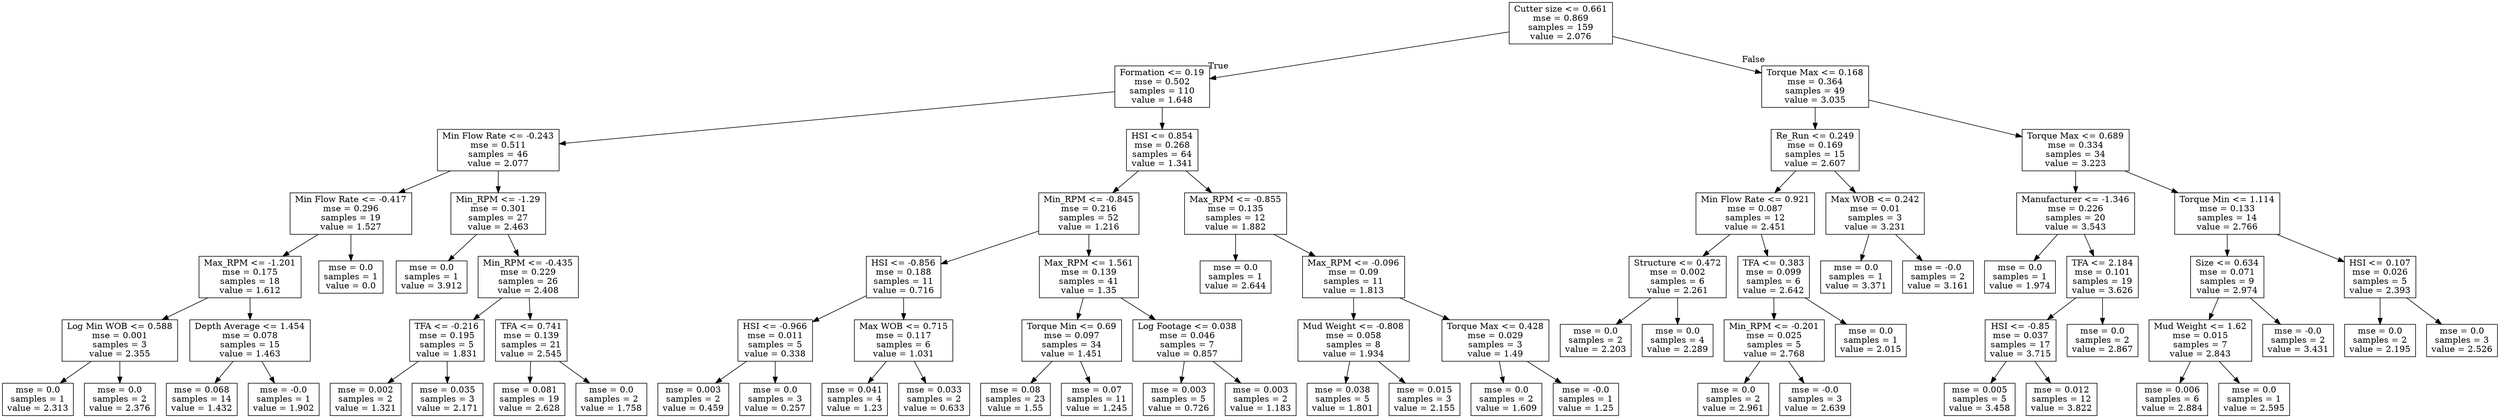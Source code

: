 digraph Tree {
node [shape=box] ;
0 [label="Cutter size <= 0.661\nmse = 0.869\nsamples = 159\nvalue = 2.076"] ;
1 [label="Formation <= 0.19\nmse = 0.502\nsamples = 110\nvalue = 1.648"] ;
0 -> 1 [labeldistance=2.5, labelangle=45, headlabel="True"] ;
2 [label="Min Flow Rate <= -0.243\nmse = 0.511\nsamples = 46\nvalue = 2.077"] ;
1 -> 2 ;
3 [label="Min Flow Rate <= -0.417\nmse = 0.296\nsamples = 19\nvalue = 1.527"] ;
2 -> 3 ;
4 [label="Max_RPM <= -1.201\nmse = 0.175\nsamples = 18\nvalue = 1.612"] ;
3 -> 4 ;
5 [label="Log Min WOB <= 0.588\nmse = 0.001\nsamples = 3\nvalue = 2.355"] ;
4 -> 5 ;
6 [label="mse = 0.0\nsamples = 1\nvalue = 2.313"] ;
5 -> 6 ;
7 [label="mse = 0.0\nsamples = 2\nvalue = 2.376"] ;
5 -> 7 ;
8 [label="Depth Average <= 1.454\nmse = 0.078\nsamples = 15\nvalue = 1.463"] ;
4 -> 8 ;
9 [label="mse = 0.068\nsamples = 14\nvalue = 1.432"] ;
8 -> 9 ;
10 [label="mse = -0.0\nsamples = 1\nvalue = 1.902"] ;
8 -> 10 ;
11 [label="mse = 0.0\nsamples = 1\nvalue = 0.0"] ;
3 -> 11 ;
12 [label="Min_RPM <= -1.29\nmse = 0.301\nsamples = 27\nvalue = 2.463"] ;
2 -> 12 ;
13 [label="mse = 0.0\nsamples = 1\nvalue = 3.912"] ;
12 -> 13 ;
14 [label="Min_RPM <= -0.435\nmse = 0.229\nsamples = 26\nvalue = 2.408"] ;
12 -> 14 ;
15 [label="TFA <= -0.216\nmse = 0.195\nsamples = 5\nvalue = 1.831"] ;
14 -> 15 ;
16 [label="mse = 0.002\nsamples = 2\nvalue = 1.321"] ;
15 -> 16 ;
17 [label="mse = 0.035\nsamples = 3\nvalue = 2.171"] ;
15 -> 17 ;
18 [label="TFA <= 0.741\nmse = 0.139\nsamples = 21\nvalue = 2.545"] ;
14 -> 18 ;
19 [label="mse = 0.081\nsamples = 19\nvalue = 2.628"] ;
18 -> 19 ;
20 [label="mse = 0.0\nsamples = 2\nvalue = 1.758"] ;
18 -> 20 ;
21 [label="HSI <= 0.854\nmse = 0.268\nsamples = 64\nvalue = 1.341"] ;
1 -> 21 ;
22 [label="Min_RPM <= -0.845\nmse = 0.216\nsamples = 52\nvalue = 1.216"] ;
21 -> 22 ;
23 [label="HSI <= -0.856\nmse = 0.188\nsamples = 11\nvalue = 0.716"] ;
22 -> 23 ;
24 [label="HSI <= -0.966\nmse = 0.011\nsamples = 5\nvalue = 0.338"] ;
23 -> 24 ;
25 [label="mse = 0.003\nsamples = 2\nvalue = 0.459"] ;
24 -> 25 ;
26 [label="mse = 0.0\nsamples = 3\nvalue = 0.257"] ;
24 -> 26 ;
27 [label="Max WOB <= 0.715\nmse = 0.117\nsamples = 6\nvalue = 1.031"] ;
23 -> 27 ;
28 [label="mse = 0.041\nsamples = 4\nvalue = 1.23"] ;
27 -> 28 ;
29 [label="mse = 0.033\nsamples = 2\nvalue = 0.633"] ;
27 -> 29 ;
30 [label="Max_RPM <= 1.561\nmse = 0.139\nsamples = 41\nvalue = 1.35"] ;
22 -> 30 ;
31 [label="Torque Min <= 0.69\nmse = 0.097\nsamples = 34\nvalue = 1.451"] ;
30 -> 31 ;
32 [label="mse = 0.08\nsamples = 23\nvalue = 1.55"] ;
31 -> 32 ;
33 [label="mse = 0.07\nsamples = 11\nvalue = 1.245"] ;
31 -> 33 ;
34 [label="Log Footage <= 0.038\nmse = 0.046\nsamples = 7\nvalue = 0.857"] ;
30 -> 34 ;
35 [label="mse = 0.003\nsamples = 5\nvalue = 0.726"] ;
34 -> 35 ;
36 [label="mse = 0.003\nsamples = 2\nvalue = 1.183"] ;
34 -> 36 ;
37 [label="Max_RPM <= -0.855\nmse = 0.135\nsamples = 12\nvalue = 1.882"] ;
21 -> 37 ;
38 [label="mse = 0.0\nsamples = 1\nvalue = 2.644"] ;
37 -> 38 ;
39 [label="Max_RPM <= -0.096\nmse = 0.09\nsamples = 11\nvalue = 1.813"] ;
37 -> 39 ;
40 [label="Mud Weight <= -0.808\nmse = 0.058\nsamples = 8\nvalue = 1.934"] ;
39 -> 40 ;
41 [label="mse = 0.038\nsamples = 5\nvalue = 1.801"] ;
40 -> 41 ;
42 [label="mse = 0.015\nsamples = 3\nvalue = 2.155"] ;
40 -> 42 ;
43 [label="Torque Max <= 0.428\nmse = 0.029\nsamples = 3\nvalue = 1.49"] ;
39 -> 43 ;
44 [label="mse = 0.0\nsamples = 2\nvalue = 1.609"] ;
43 -> 44 ;
45 [label="mse = -0.0\nsamples = 1\nvalue = 1.25"] ;
43 -> 45 ;
46 [label="Torque Max <= 0.168\nmse = 0.364\nsamples = 49\nvalue = 3.035"] ;
0 -> 46 [labeldistance=2.5, labelangle=-45, headlabel="False"] ;
47 [label="Re_Run <= 0.249\nmse = 0.169\nsamples = 15\nvalue = 2.607"] ;
46 -> 47 ;
48 [label="Min Flow Rate <= 0.921\nmse = 0.087\nsamples = 12\nvalue = 2.451"] ;
47 -> 48 ;
49 [label="Structure <= 0.472\nmse = 0.002\nsamples = 6\nvalue = 2.261"] ;
48 -> 49 ;
50 [label="mse = 0.0\nsamples = 2\nvalue = 2.203"] ;
49 -> 50 ;
51 [label="mse = 0.0\nsamples = 4\nvalue = 2.289"] ;
49 -> 51 ;
52 [label="TFA <= 0.383\nmse = 0.099\nsamples = 6\nvalue = 2.642"] ;
48 -> 52 ;
53 [label="Min_RPM <= -0.201\nmse = 0.025\nsamples = 5\nvalue = 2.768"] ;
52 -> 53 ;
54 [label="mse = 0.0\nsamples = 2\nvalue = 2.961"] ;
53 -> 54 ;
55 [label="mse = -0.0\nsamples = 3\nvalue = 2.639"] ;
53 -> 55 ;
56 [label="mse = 0.0\nsamples = 1\nvalue = 2.015"] ;
52 -> 56 ;
57 [label="Max WOB <= 0.242\nmse = 0.01\nsamples = 3\nvalue = 3.231"] ;
47 -> 57 ;
58 [label="mse = 0.0\nsamples = 1\nvalue = 3.371"] ;
57 -> 58 ;
59 [label="mse = -0.0\nsamples = 2\nvalue = 3.161"] ;
57 -> 59 ;
60 [label="Torque Max <= 0.689\nmse = 0.334\nsamples = 34\nvalue = 3.223"] ;
46 -> 60 ;
61 [label="Manufacturer <= -1.346\nmse = 0.226\nsamples = 20\nvalue = 3.543"] ;
60 -> 61 ;
62 [label="mse = 0.0\nsamples = 1\nvalue = 1.974"] ;
61 -> 62 ;
63 [label="TFA <= 2.184\nmse = 0.101\nsamples = 19\nvalue = 3.626"] ;
61 -> 63 ;
64 [label="HSI <= -0.85\nmse = 0.037\nsamples = 17\nvalue = 3.715"] ;
63 -> 64 ;
65 [label="mse = 0.005\nsamples = 5\nvalue = 3.458"] ;
64 -> 65 ;
66 [label="mse = 0.012\nsamples = 12\nvalue = 3.822"] ;
64 -> 66 ;
67 [label="mse = 0.0\nsamples = 2\nvalue = 2.867"] ;
63 -> 67 ;
68 [label="Torque Min <= 1.114\nmse = 0.133\nsamples = 14\nvalue = 2.766"] ;
60 -> 68 ;
69 [label="Size <= 0.634\nmse = 0.071\nsamples = 9\nvalue = 2.974"] ;
68 -> 69 ;
70 [label="Mud Weight <= 1.62\nmse = 0.015\nsamples = 7\nvalue = 2.843"] ;
69 -> 70 ;
71 [label="mse = 0.006\nsamples = 6\nvalue = 2.884"] ;
70 -> 71 ;
72 [label="mse = 0.0\nsamples = 1\nvalue = 2.595"] ;
70 -> 72 ;
73 [label="mse = -0.0\nsamples = 2\nvalue = 3.431"] ;
69 -> 73 ;
74 [label="HSI <= 0.107\nmse = 0.026\nsamples = 5\nvalue = 2.393"] ;
68 -> 74 ;
75 [label="mse = 0.0\nsamples = 2\nvalue = 2.195"] ;
74 -> 75 ;
76 [label="mse = 0.0\nsamples = 3\nvalue = 2.526"] ;
74 -> 76 ;
}